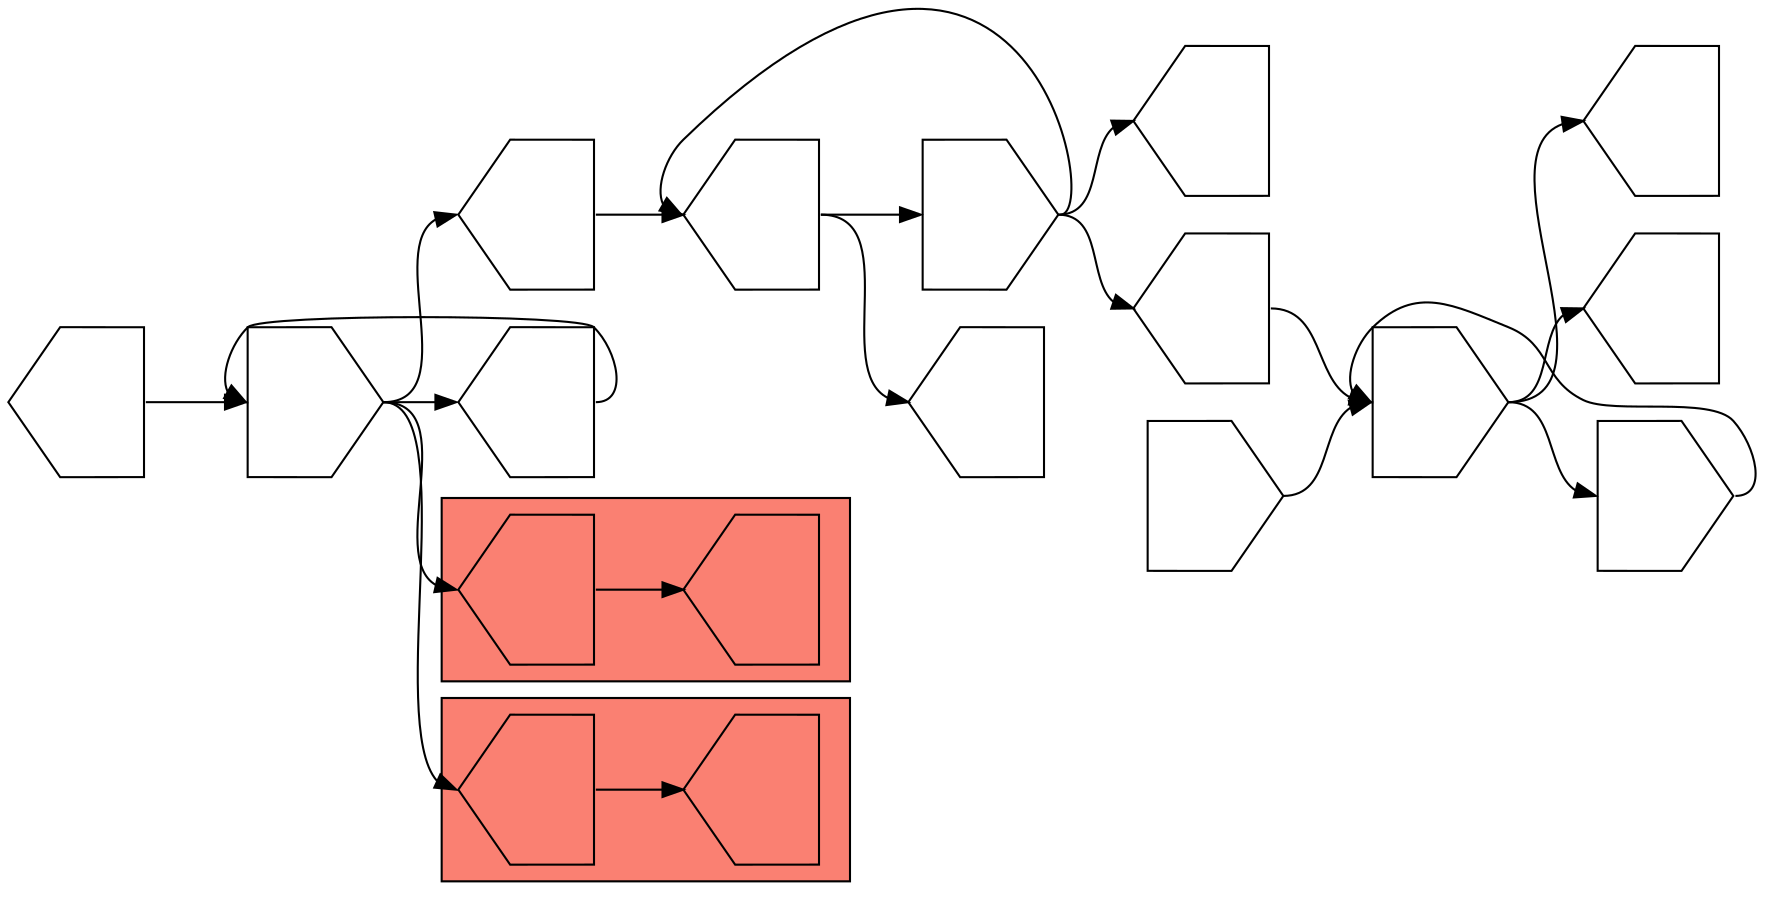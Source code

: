digraph asm {
	rotate=90;
	edge [headport=n,tailport=s];
subgraph cluster_C19092_784 {
	19092 [label="",height=1,width=1,shape=house];
	784 [label="",height=1,width=1,shape=house];
	style=filled;
	fillcolor=salmon;
}
subgraph cluster_C13978_5774 {
	13978 [label="",height=1,width=1,shape=house];
	5774 [label="",height=1,width=1,shape=house];
	style=filled;
	fillcolor=salmon;
}
	19436 [label="",height=1,width=1,shape=invhouse];
	1365 [label="",height=1,width=1,shape=house];
	5059 [label="",height=1,width=1,shape=house];
	17484 [label="",height=1,width=1,shape=house];
	4840 [label="",height=1,width=1,shape=house];
	19300 [label="",height=1,width=1,shape=invhouse];
	993 [label="",height=1,width=1,shape=house];
	21447 [label="",height=1,width=1,shape=invhouse];
	4492 [label="",height=1,width=1,shape=invhouse];
	11007 [label="",height=1,width=1,shape=house];
	21061 [label="",height=1,width=1,shape=house];
	10647 [label="",height=1,width=1,shape=invhouse];
	20146 [label="",height=1,width=1,shape=house];
	625 [label="",height=1,width=1,shape=house];
	19092 -> 784
	19436 -> 1365
	19436 -> 5059
	19436 -> 13978
	19436 -> 19092
	1365 -> 19436
	5059 -> 17484
	17484 -> 4840
	17484 -> 19300
	19300 -> 993
	19300 -> 17484
	19300 -> 20146
	993 -> 21447
	21447 -> 4492
	21447 -> 11007
	21447 -> 21061
	4492 -> 21447
	10647 -> 21447
	13978 -> 5774
	625 -> 19436
}